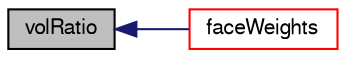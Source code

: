 digraph "volRatio"
{
  bgcolor="transparent";
  edge [fontname="FreeSans",fontsize="10",labelfontname="FreeSans",labelfontsize="10"];
  node [fontname="FreeSans",fontsize="10",shape=record];
  rankdir="LR";
  Node95 [label="volRatio",height=0.2,width=0.4,color="black", fillcolor="grey75", style="filled", fontcolor="black"];
  Node95 -> Node96 [dir="back",color="midnightblue",fontsize="10",style="solid",fontname="FreeSans"];
  Node96 [label="faceWeights",height=0.2,width=0.4,color="red",URL="$a27414.html#ab1b38c078f6a7f0be1e7b61f8b7cb28a",tooltip="Generate interpolation factors field. "];
}
